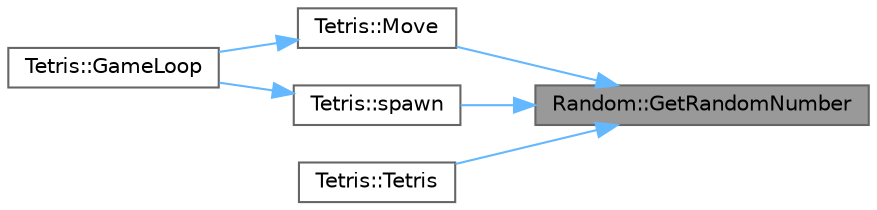 digraph "Random::GetRandomNumber"
{
 // LATEX_PDF_SIZE
  bgcolor="transparent";
  edge [fontname=Helvetica,fontsize=10,labelfontname=Helvetica,labelfontsize=10];
  node [fontname=Helvetica,fontsize=10,shape=box,height=0.2,width=0.4];
  rankdir="RL";
  Node1 [id="Node000001",label="Random::GetRandomNumber",height=0.2,width=0.4,color="gray40", fillcolor="grey60", style="filled", fontcolor="black",tooltip=" "];
  Node1 -> Node2 [id="edge6_Node000001_Node000002",dir="back",color="steelblue1",style="solid",tooltip=" "];
  Node2 [id="Node000002",label="Tetris::Move",height=0.2,width=0.4,color="grey40", fillcolor="white", style="filled",URL="$class_tetris.html#a81e13e7210ec7a75ba74b990eda2046e",tooltip="Moves the last_spawn to given location."];
  Node2 -> Node3 [id="edge7_Node000002_Node000003",dir="back",color="steelblue1",style="solid",tooltip=" "];
  Node3 [id="Node000003",label="Tetris::GameLoop",height=0.2,width=0.4,color="grey40", fillcolor="white", style="filled",URL="$class_tetris.html#a311943597585d781a6f7dc5c3d5b3cee",tooltip="Main Game loop of function which hadles all the game loginc and GUI."];
  Node1 -> Node4 [id="edge8_Node000001_Node000004",dir="back",color="steelblue1",style="solid",tooltip=" "];
  Node4 [id="Node000004",label="Tetris::spawn",height=0.2,width=0.4,color="grey40", fillcolor="white", style="filled",URL="$class_tetris.html#ab2e4ada486ea700831eead2c078faa06",tooltip="Spawns the given tetramino at the given position; if it cant spawn it sets last_spawn to null."];
  Node4 -> Node3 [id="edge9_Node000004_Node000003",dir="back",color="steelblue1",style="solid",tooltip=" "];
  Node1 -> Node5 [id="edge10_Node000001_Node000005",dir="back",color="steelblue1",style="solid",tooltip=" "];
  Node5 [id="Node000005",label="Tetris::Tetris",height=0.2,width=0.4,color="grey40", fillcolor="white", style="filled",URL="$class_tetris.html#a0216a055ecb3568412c35fc78e52bf14",tooltip=" "];
}
